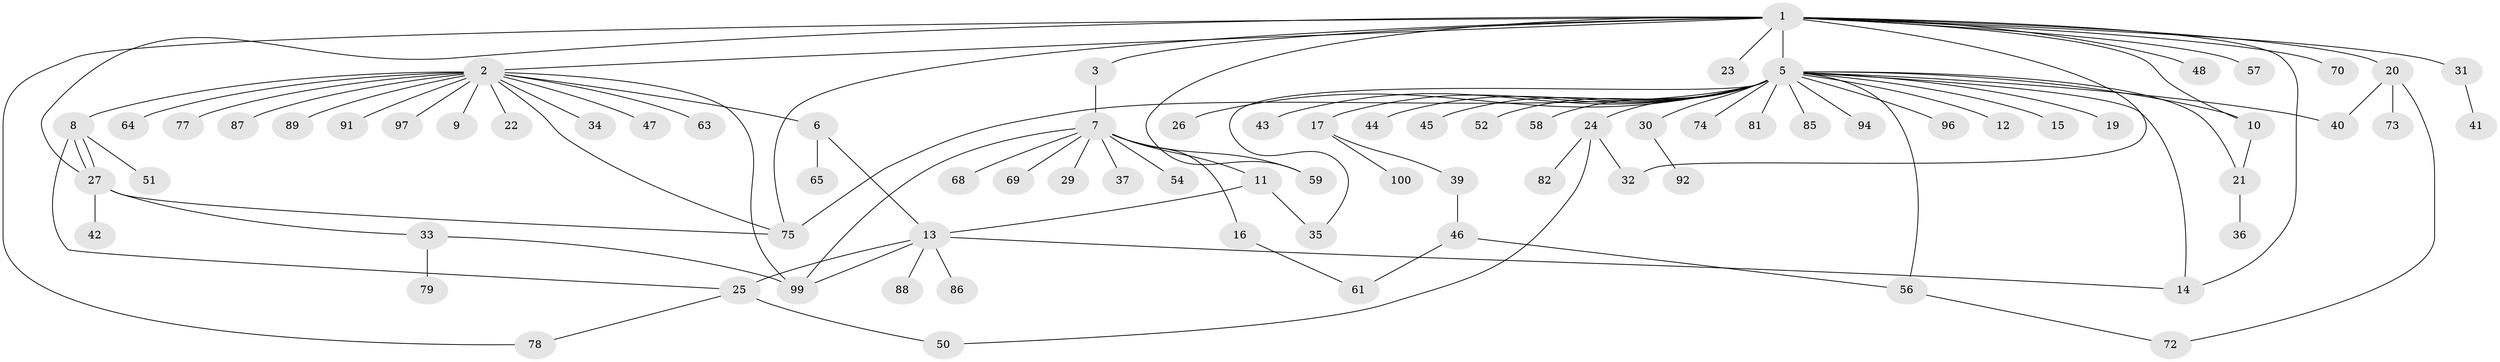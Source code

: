 // original degree distribution, {17: 0.01, 16: 0.01, 2: 0.2, 25: 0.01, 4: 0.06, 11: 0.01, 6: 0.02, 1: 0.55, 3: 0.11, 8: 0.01, 5: 0.01}
// Generated by graph-tools (version 1.1) at 2025/38/02/21/25 10:38:54]
// undirected, 80 vertices, 102 edges
graph export_dot {
graph [start="1"]
  node [color=gray90,style=filled];
  1 [super="+66"];
  2 [super="+4"];
  3;
  5 [super="+55"];
  6 [super="+90"];
  7 [super="+83"];
  8 [super="+28"];
  9;
  10 [super="+84"];
  11;
  12;
  13 [super="+53"];
  14 [super="+18"];
  15 [super="+98"];
  16 [super="+76"];
  17;
  19;
  20 [super="+80"];
  21;
  22;
  23;
  24 [super="+38"];
  25 [super="+60"];
  26;
  27 [super="+93"];
  29 [super="+62"];
  30;
  31 [super="+71"];
  32;
  33;
  34;
  35;
  36;
  37;
  39;
  40;
  41;
  42;
  43;
  44;
  45;
  46 [super="+49"];
  47;
  48;
  50;
  51;
  52;
  54;
  56;
  57;
  58;
  59;
  61 [super="+67"];
  63;
  64;
  65;
  68;
  69;
  70;
  72;
  73;
  74;
  75 [super="+95"];
  77;
  78;
  79;
  81;
  82;
  85;
  86;
  87;
  88;
  89;
  91;
  92;
  94;
  96;
  97;
  99;
  100;
  1 -- 2;
  1 -- 3;
  1 -- 5 [weight=2];
  1 -- 14;
  1 -- 20;
  1 -- 23;
  1 -- 27;
  1 -- 31;
  1 -- 32;
  1 -- 48;
  1 -- 57;
  1 -- 59;
  1 -- 70;
  1 -- 78;
  1 -- 10;
  1 -- 75;
  2 -- 6;
  2 -- 8;
  2 -- 9;
  2 -- 22;
  2 -- 34;
  2 -- 47;
  2 -- 63;
  2 -- 64;
  2 -- 75;
  2 -- 77;
  2 -- 87;
  2 -- 91;
  2 -- 97;
  2 -- 99;
  2 -- 89;
  3 -- 7;
  5 -- 10;
  5 -- 12;
  5 -- 14;
  5 -- 15;
  5 -- 17;
  5 -- 19;
  5 -- 21;
  5 -- 24;
  5 -- 26;
  5 -- 30;
  5 -- 35;
  5 -- 43;
  5 -- 44;
  5 -- 45;
  5 -- 52;
  5 -- 56;
  5 -- 58;
  5 -- 74;
  5 -- 75;
  5 -- 81;
  5 -- 85;
  5 -- 94;
  5 -- 96;
  5 -- 40;
  6 -- 13;
  6 -- 65;
  7 -- 11;
  7 -- 16;
  7 -- 29;
  7 -- 37;
  7 -- 54;
  7 -- 59;
  7 -- 68;
  7 -- 69;
  7 -- 99;
  8 -- 25;
  8 -- 27;
  8 -- 27;
  8 -- 51;
  10 -- 21;
  11 -- 13;
  11 -- 35;
  13 -- 14;
  13 -- 25;
  13 -- 86;
  13 -- 88;
  13 -- 99;
  16 -- 61;
  17 -- 39;
  17 -- 100;
  20 -- 40;
  20 -- 73;
  20 -- 72;
  21 -- 36;
  24 -- 50;
  24 -- 82;
  24 -- 32;
  25 -- 50;
  25 -- 78;
  27 -- 33;
  27 -- 42;
  27 -- 75;
  30 -- 92;
  31 -- 41;
  33 -- 79;
  33 -- 99;
  39 -- 46;
  46 -- 56;
  46 -- 61;
  56 -- 72;
}
